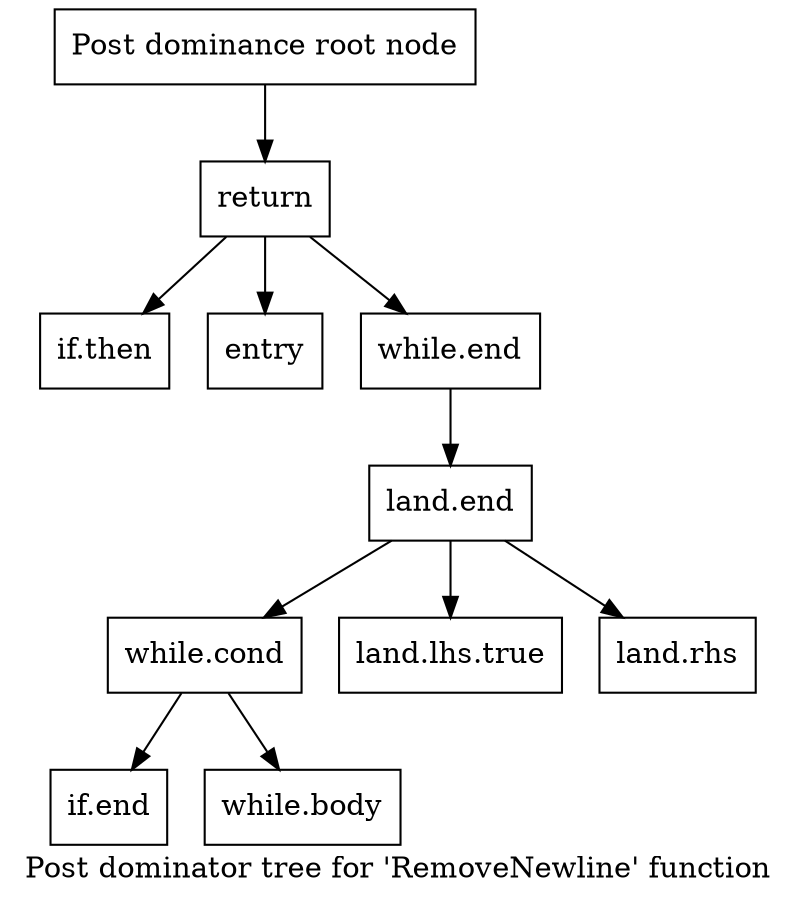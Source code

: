 digraph "Post dominator tree for 'RemoveNewline' function" {
	label="Post dominator tree for 'RemoveNewline' function";

	Node0xd61e70 [shape=record,label="{Post dominance root node}"];
	Node0xd61e70 -> Node0xd7bc60;
	Node0xd7bc60 [shape=record,label="{return}"];
	Node0xd7bc60 -> Node0xda36b0;
	Node0xd7bc60 -> Node0xdb12f0;
	Node0xd7bc60 -> Node0xd33790;
	Node0xda36b0 [shape=record,label="{if.then}"];
	Node0xdb12f0 [shape=record,label="{entry}"];
	Node0xd33790 [shape=record,label="{while.end}"];
	Node0xd33790 -> Node0xd1c1e0;
	Node0xd1c1e0 [shape=record,label="{land.end}"];
	Node0xd1c1e0 -> Node0xd09cf0;
	Node0xd1c1e0 -> Node0xd545c0;
	Node0xd1c1e0 -> Node0xd9c650;
	Node0xd09cf0 [shape=record,label="{while.cond}"];
	Node0xd09cf0 -> Node0xd6dc20;
	Node0xd09cf0 -> Node0xd93980;
	Node0xd6dc20 [shape=record,label="{if.end}"];
	Node0xd93980 [shape=record,label="{while.body}"];
	Node0xd545c0 [shape=record,label="{land.lhs.true}"];
	Node0xd9c650 [shape=record,label="{land.rhs}"];
}
